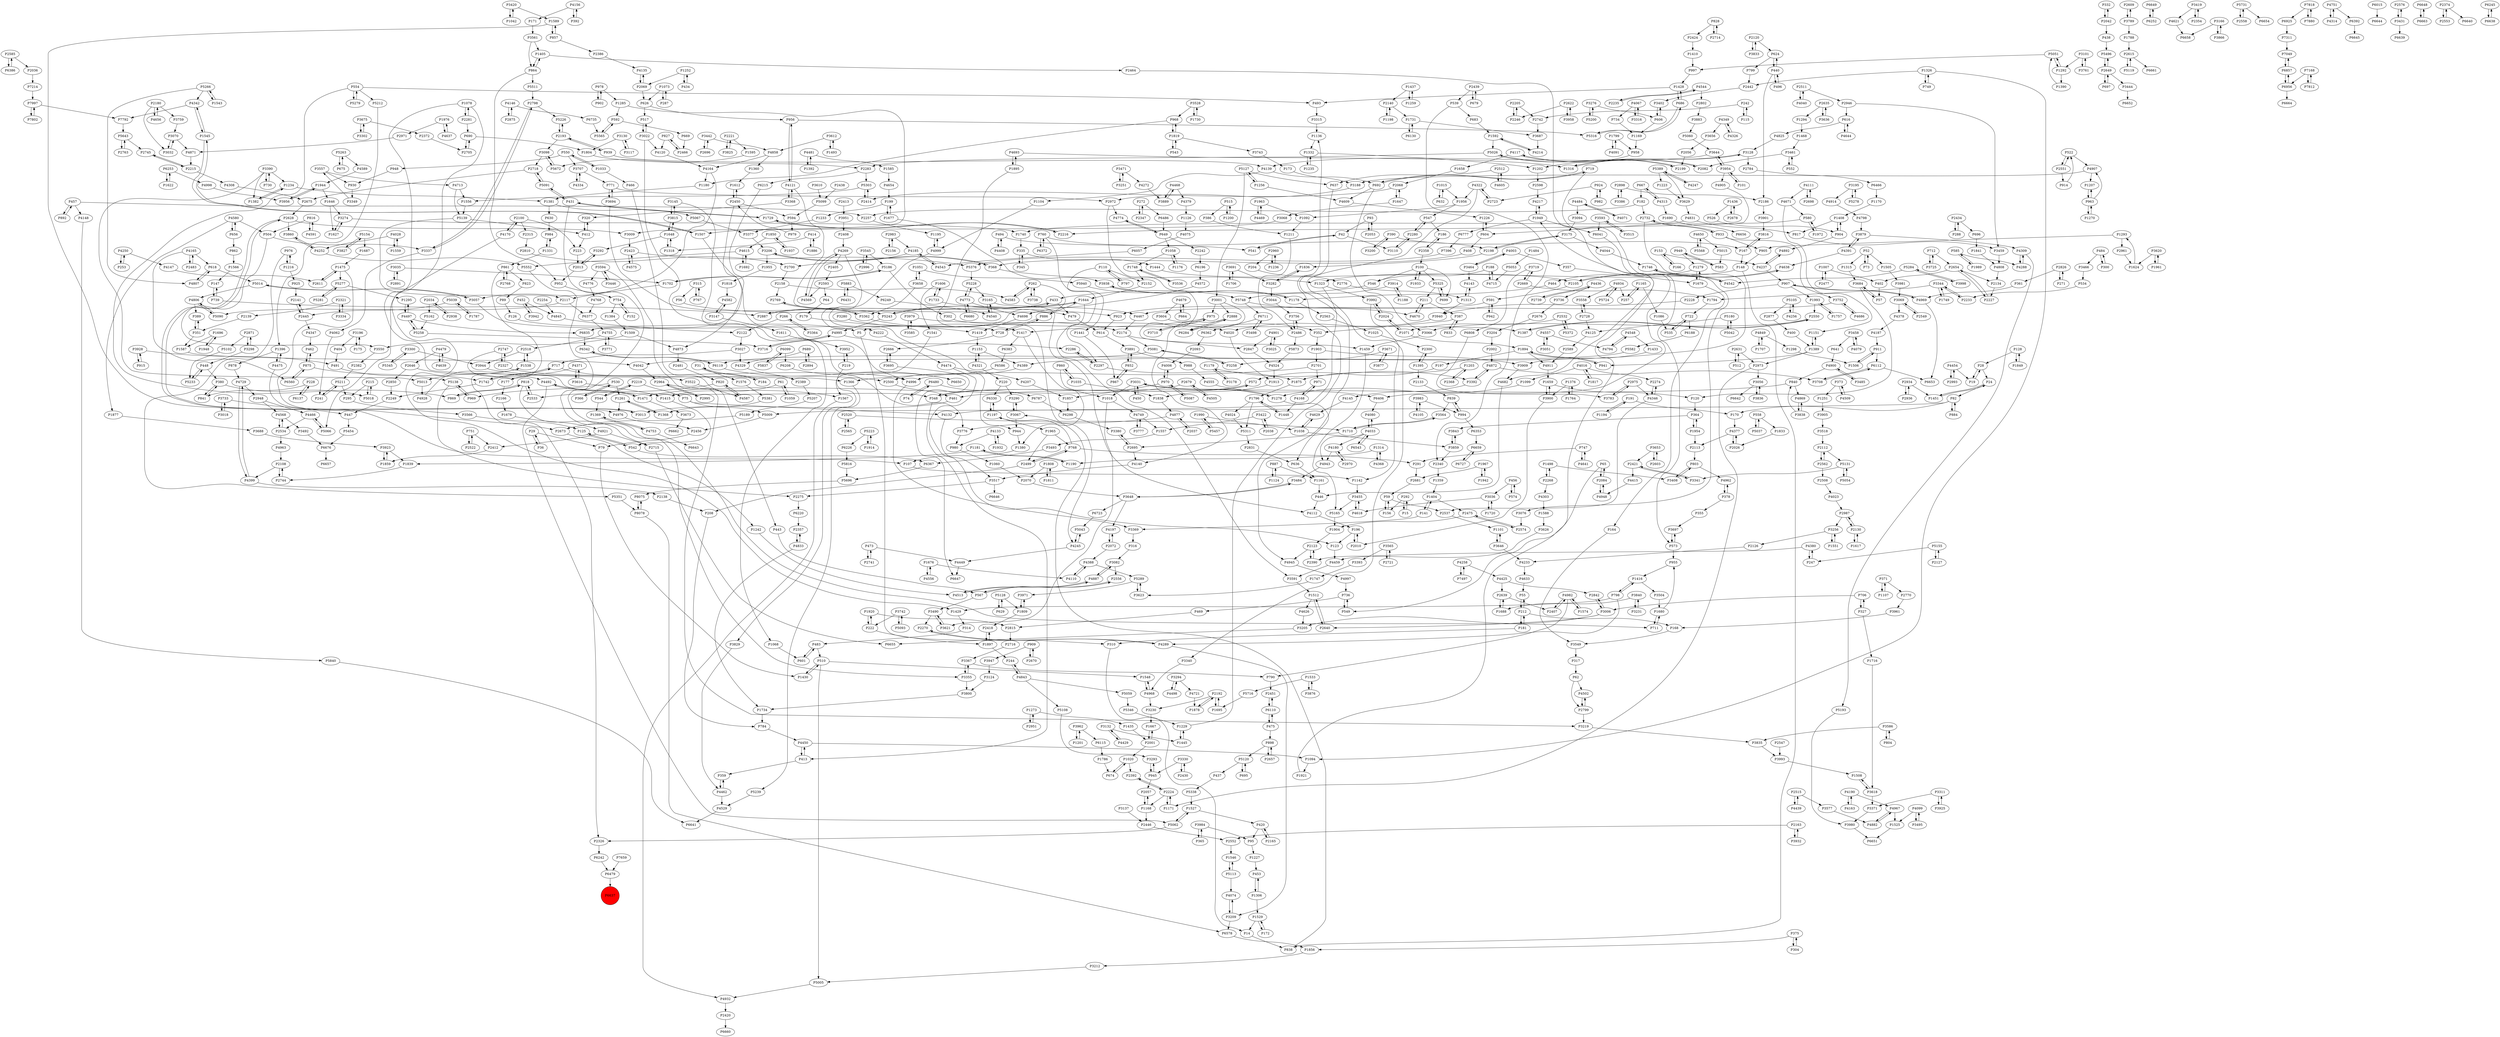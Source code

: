 digraph {
	P1428 -> P493
	P1498 -> P3408
	P2442 -> P3402
	P968 -> P1180
	P4877 -> P2037
	P2072 -> P4197
	P2358 -> P100
	P332 -> P2042
	P1687 -> P1475
	P4962 -> P378
	P3761 -> P3101
	P1007 -> P2477
	P3196 -> P404
	P4143 -> P1313
	P3992 -> P2024
	P2961 -> P1624
	P2450 -> P4873
	P2180 -> P4656
	P504 -> P3337
	P89 -> P126
	P3464 -> P4143
	P5568 -> P4650
	P3175 -> P2198
	P3695 -> P6647
	P1298 -> P1506
	P1007 -> P402
	P839 -> P994
	P4168 -> P971
	P2609 -> P3789
	P1376 -> P1764
	P4033 -> P4180
	P4197 -> P2072
	P2002 -> P4872
	P3082 -> P4887
	P1252 -> P434
	P3147 -> P1611
	P14 -> P838
	P768 -> P1197
	P4020 -> P1913
	P3577 -> P4882
	P504 -> P3550
	P1436 -> P526
	P4389 -> P4996
	P2001 -> P1667
	P2701 -> P1366
	P2728 -> P4125
	P3648 -> P4197
	P4140 -> P3517
	P4871 -> P2215
	P2871 -> P3298
	P5062 -> P1527
	P4568 -> P3492
	P1059 -> P61
	P4544 -> P2802
	P314 -> P483
	P4222 -> P4474
	P2108 -> P4399
	P3302 -> P3675
	P2057 -> P1168
	P534 -> P2233
	P1894 -> P197
	P6115 -> P1786
	P335 -> P1444
	P1993 -> P1757
	P2669 -> P1794
	P6367 -> P5696
	P1731 -> P6130
	P1809 -> P2418
	P420 -> P2165
	P2993 -> P4454
	P5087 -> P970
	P1404 -> P141
	P4715 -> P188
	P6649 -> P6252
	P4117 -> P1658
	P1278 -> P636
	P1897 -> P2418
	P898 -> P2657
	P6298 -> P3380
	P790 -> P2451
	P1877 -> P3688
	P2646 -> P2850
	P827 -> P2466
	P2423 -> P5376
	P6099 -> P6208
	P2888 -> P6284
	P3504 -> P1680
	P3925 -> P3311
	P1416 -> P3504
	P4755 -> P3771
	P1498 -> P2268
	P728 -> P2666
	P618 -> P4807
	P375 -> P1856
	P3274 -> P1627
	P4349 -> P4326
	P768 -> P2499
	P686 -> P5316
	P1710 -> P2695
	P4313 -> P1690
	P1567 -> P4932
	P1153 -> P4389
	P327 -> P1716
	P5131 -> P5054
	P4548 -> P4794
	P156 -> P59
	P979 -> P2450
	P1273 -> P1435
	P3673 -> P6662
	P4997 -> P736
	P2631 -> P2973
	P3621 -> P3490
	P6215 -> P6835
	P4637 -> P1976
	P697 -> P2649
	P4237 -> P907
	P4347 -> P462
	P3942 -> P452
	P1099 -> P1278
	P554 -> P5279
	P1622 -> P6253
	P1734 -> P784
	P3027 -> P717
	P1256 -> P4609
	P4849 -> P1707
	P1360 -> P1612
	P457 -> P4148
	P220 -> P3290
	P4798 -> P3879
	P390 -> P167
	P2934 -> P1451
	P857 -> P2386
	P994 -> P839
	P592 -> P669
	P2649 -> P697
	P100 -> P1933
	P952 -> P754
	P1058 -> P1748
	P2565 -> P2520
	P2038 -> P3422
	P2946 -> P3459
	P2268 -> P1498
	P2340 -> P1359
	P2280 -> P547
	P3442 -> P4858
	P2450 -> P594
	P4474 -> P4207
	P1259 -> P1437
	P4943 -> P3484
	P272 -> P6486
	P5239 -> P4529
	P4524 -> P1913
	P3742 -> P5093
	P949 -> P583
	P4147 -> P2611
	P949 -> P1279
	P2739 -> P4436
	P1648 -> P3292
	P2445 -> P2141
	P1316 -> P3128
	P3051 -> P4557
	P630 -> P984
	P3455 -> P5165
	P1506 -> P911
	P4569 -> P4269
	P1857 -> P6298
	P2520 -> P2565
	P3688 -> P3923
	P3419 -> P4621
	P4492 -> P1471
	P6727 -> P6659
	P3390 -> P5013
	P123 -> P4459
	P3251 -> P3471
	P1161 -> P446
	P4168 -> P1448
	P1659 -> P3900
	P1748 -> P2152
	P3938 -> P1178
	P1018 -> P3621
	P6723 -> P5043
	P573 -> P3697
	P438 -> P5496
	P541 -> P42
	P387 -> P833
	P820 -> P4587
	P3022 -> P1068
	P2551 -> P522
	P3422 -> P2038
	P4170 -> P2100
	P1181 -> P1839
	P1234 -> P1382
	P295 -> P3566
	P302 -> P1387
	P930 -> P3349
	P1696 -> P1948
	P15 -> P292
	P3984 -> P365
	P3124 -> P3800
	P3836 -> P3056
	P371 -> P2770
	P2123 -> P2390
	P469 -> P2815
	P5189 -> P2673
	P1417 -> P1380
	P5066 -> P4466
	P3393 -> P1747
	P1627 -> P3274
	P431 -> P5091
	P1382 -> P1234
	P6220 -> P2357
	P5059 -> P5346
	P3219 -> P3835
	P924 -> P982
	P5552 -> P3355
	P798 -> P1416
	P484 -> P300
	P1405 -> P864
	P522 -> P4907
	P771 -> P2972
	P1292 -> P1390
	P580 -> P1972
	P4887 -> P3082
	P2424 -> P1410
	P3566 -> P125
	P5582 -> P6119
	P288 -> P2434
	P712 -> P3725
	P390 -> P3200
	P1576 -> P5381
	P7214 -> P7997
	P585 -> P4288
	P4749 -> P3777
	P4462 -> P4529
	P1107 -> P371
	P291 -> P2681
	P4388 -> P4110
	P3001 -> P6284
	P4474 -> P123
	P1617 -> P2130
	P4755 -> P2518
	P2174 -> P2847
	P1094 -> P1921
	P1742 -> P2249
	P2113 -> P803
	P1390 -> P5051
	P3044 -> P3756
	P6578 -> P1856
	P887 -> P1161
	P6835 -> P6342
	P5105 -> P4256
	P3001 -> P2888
	P5015 -> P583
	P2611 -> P1475
	P5696 -> P8075
	P1178 -> P2563
	P1448 -> P1796
	P4185 -> P2700
	P3586 -> P3835
	P2042 -> P438
	P82 -> P170
	P624 -> P440
	P1796 -> P1448
	P924 -> P2723
	P2747 -> P348
	P958 -> P1202
	P4572 -> P4698
	P5154 -> P3827
	P2105 -> P591
	P2888 -> P4140
	P366 -> P530
	P1533 -> P5716
	P2875 -> P4146
	P153 -> P166
	P4436 -> P2739
	P5119 -> P2615
	P3710 -> P975
	P1261 -> P1368
	P4945 -> P4997
	P4016 -> P1099
	P1967 -> P1942
	P1895 -> P4693
	P909 -> P2670
	P6112 -> P3708
	P2654 -> P2227
	P6659 -> P6727
	P3035 -> P2891
	P3069 -> P2549
	P5883 -> P6249
	P695 -> P5120
	P4872 -> P3708
	P3036 -> P4618
	P335 -> P345
	P7997 -> P7792
	P1234 -> P1381
	P1073 -> P287
	P3833 -> P2120
	P4557 -> P4794
	P1667 -> P2001
	P351 -> P1587
	P3594 -> P4776
	P3471 -> P4272
	P3031 -> P450
	P79 -> P1430
	P5731 -> P2558
	P2215 -> P4308
	P5 -> P310
	P1895 -> P4245
	P1788 -> P2615
	P6188 -> P5582
	P1818 -> P4582
	P4774 -> P649
	P3771 -> P4755
	P3840 -> P3231
	P2034 -> P2938
	P2718 -> P2675
	P2130 -> P2987
	P2216 -> P1729
	P197 -> P572
	P1415 -> P542
	P3256 -> P1551
	P573 -> P955
	P3980 -> P6651
	P690 -> P1804
	P2972 -> P1459
	P1015 -> P1956
	P7818 -> P6925
	P4146 -> P2875
	P6392 -> P6645
	P1949 -> P6041
	P7997 -> P7802
	P4982 -> P2407
	P1252 -> P2069
	P2551 -> P914
	P1659 -> P120
	P4580 -> P1877
	P4391 -> P3879
	P3022 -> P517
	P1949 -> P6777
	P2973 -> P3056
	P3298 -> P448
	P4314 -> P4751
	P2439 -> P679
	P1170 -> P1408
	P1035 -> P860
	P3653 -> P2421
	P3137 -> P2446
	P364 -> P1954
	P3783 -> P2975
	P4877 -> P3776
	P3725 -> P712
	P892 -> P457
	P4099 -> P3495
	P1595 -> P5672
	P2558 -> P5731
	P1677 -> P199
	P3752 -> P4467
	P2763 -> P5643
	P1176 -> P1058
	P28 -> P19
	P402 -> P57
	P3420 -> P1589
	P5351 -> P8078
	P1545 -> P4342
	P6099 -> P5837
	P1226 -> P604
	P4321 -> P220
	P683 -> P1592
	P1408 -> P904
	P1368 -> P1261
	P1416 -> P798
	P4091 -> P1799
	P6480 -> P74
	P2552 -> P1546
	P3586 -> P804
	P1313 -> P4143
	P3485 -> P4900
	P2744 -> P2108
	P2698 -> P4111
	P526 -> P904
	P494 -> P4408
	P3591 -> P1512
	P7396 -> P5376
	P5266 -> P4807
	P3743 -> P173
	P2205 -> P2742
	P5289 -> P3971
	P3068 -> P1507
	P3838 -> P4869
	P4326 -> P4349
	P5200 -> P3276
	P4873 -> P2481
	P970 -> P4006
	P546 -> P433
	P5043 -> P4245
	P878 -> P4729
	P211 -> P387
	P4170 -> P5066
	P692 -> P719
	P6956 -> P6664
	P686 -> P1428
	P5081 -> P3258
	P1624 -> P1293
	P948 -> P930
	P591 -> P942
	P4003 -> P357
	P6711 -> P3498
	P167 -> P3816
	P1313 -> P3940
	P4794 -> P4548
	P4468 -> P3889
	P3827 -> P5154
	P1538 -> P5013
	P1169 -> P958
	P4322 -> P1956
	P3206 -> P1955
	P1369 -> P4753
	P220 -> P6330
	P5565 -> P592
	P5102 -> P5233
	P57 -> P3684
	P4513 -> P4887
	P1408 -> P817
	P5165 -> P1904
	P6925 -> P7311
	P1285 -> P3009
	P3464 -> P4003
	P2550 -> P3066
	P2716 -> P3367
	P3330 -> P945
	P4679 -> P3604
	P1592 -> P5026
	P491 -> P1742
	P24 -> P1451
	P5005 -> P4932
	P1799 -> P4091
	P5093 -> P3742
	P3561 -> P864
	P2414 -> P5303
	P4721 -> P1878
	P4023 -> P2987
	P5180 -> P4125
	P2100 -> P223
	P3368 -> P4121
	P1976 -> P4637
	P1648 -> P3815
	P3057 -> P728
	P2585 -> P6386
	P754 -> P152
	P2520 -> P1710
	P4121 -> P3368
	P4121 -> P956
	P3900 -> P1659
	P6480 -> P6787
	P4481 -> P1392
	P547 -> P186
	P1331 -> P984
	P73 -> P52
	P5091 -> P431
	P3392 -> P4145
	P3128 -> P2784
	P4006 -> P970
	P2407 -> P4982
	P2418 -> P1897
	P2321 -> P3334
	P359 -> P4462
	P215 -> P5018
	P3196 -> P175
	P272 -> P2347
	P3623 -> P5289
	P4492 -> P5062
	P3280 -> P1417
	P1179 -> P3178
	P1273 -> P2951
	P1606 -> P1733
	P3006 -> P2842
	P4075 -> P6057
	P4289 -> P2270
	P2037 -> P4877
	P182 -> P2732
	P2180 -> P3759
	P3446 -> P3594
	P1417 -> P6383
	P1035 -> P1838
	P558 -> P1833
	P1433 -> P3909
	P5454 -> P6676
	P42 -> P541
	P4099 -> P1525
	P6377 -> P4755
	P7168 -> P6956
	P2615 -> P6661
	P4346 -> P2274
	P1587 -> P4042
	P3671 -> P3877
	P1306 -> P453
	P2126 -> P4233
	P2001 -> P1020
	P4497 -> P5258
	P3565 -> P3393
	P2140 -> P1731
	P624 -> P799
	P3646 -> P1101
	P574 -> P456
	P6560 -> P875
	P2615 -> P5119
	P5837 -> P6099
	P2842 -> P3006
	P4670 -> P211
	P4439 -> P2515
	P2675 -> P2628
	P3364 -> P266
	P4773 -> P5228
	P976 -> P5351
	P2315 -> P2810
	P262 -> P3738
	P1730 -> P3528
	P4469 -> P1963
	P1396 -> P878
	P5155 -> P247
	P4074 -> P3209
	P2562 -> P2508
	P6057 -> P4543
	P2357 -> P4833
	P861 -> P823
	P4540 -> P3165
	P4969 -> P907
	P4467 -> P2174
	P2321 -> P2139
	P530 -> P969
	P433 -> P479
	P3909 -> P4682
	P2971 -> P4871
	P2728 -> P3558
	P1256 -> P5127
	P4449 -> P6647
	P6015 -> P6644
	P816 -> P4591
	P368 -> P1323
	P5303 -> P1556
	P2802 -> P3883
	P2696 -> P3442
	P6253 -> P1622
	P6680 -> P4773
	P1242 -> P4513
	P2300 -> P1395
	P1702 -> P5186
	P355 -> P3697
	P1731 -> P3687
	P4436 -> P3736
	P1819 -> P3743
	P2327 -> P2747
	P939 -> P2193
	P387 -> P352
	P3777 -> P4749
	P3341 -> P2421
	P3117 -> P3130
	P5042 -> P5180
	P4776 -> P4768
	P1747 -> P3623
	P616 -> P4644
	P3067 -> P944
	P3282 -> P1836
	P4190 -> P4967
	P2603 -> P3653
	P4105 -> P3983
	P2192 -> P3230
	P2654 -> P2134
	P2515 -> P3577
	P196 -> P2010
	P3954 -> P101
	P2973 -> P1171
	P5284 -> P4542
	P1018 -> P4749
	P2297 -> P1875
	P4825 -> P3128
	P4459 -> P3591
	P4999 -> P1195
	P4313 -> P667
	P3658 -> P3362
	P473 -> P4449
	P3716 -> P4995
	P1954 -> P364
	P554 -> P869
	P2134 -> P2227
	P3719 -> P6808
	P2533 -> P818
	P456 -> P574
	P2676 -> P3204
	P530 -> P366
	P2512 -> P4605
	P3952 -> P219
	P292 -> P15
	P988 -> P4555
	P3461 -> P552
	P1092 -> P1211
	P6777 -> P7396
	P4968 -> P3230
	P1746 -> P4542
	P3646 -> P4233
	P799 -> P2442
	P1179 -> P3392
	P751 -> P2522
	P184 -> P31
	P798 -> P4289
	P300 -> P484
	P2894 -> P689
	P128 -> P28
	P656 -> P862
	P3367 -> P790
	P1389 -> P1151
	P1086 -> P535
	P3616 -> P4371
	P4843 -> P5059
	P1692 -> P4615
	P1678 -> P4921
	P626 -> P517
	P1878 -> P2192
	P2705 -> P690
	P1894 -> P941
	P4833 -> P1734
	P1961 -> P3620
	P739 -> P147
	P42 -> P3110
	P1235 -> P1332
	P4583 -> P262
	P2666 -> P3695
	P6431 -> P5883
	P440 -> P496
	P4125 -> P2589
	P1437 -> P2140
	P1471 -> P3673
	P554 -> P493
	P706 -> P3006
	P2423 -> P4575
	P3422 -> P1557
	P4112 -> P196
	P911 -> P6112
	P719 -> P573
	P4556 -> P1676
	P1509 -> P3550
	P4120 -> P4164
	P5258 -> P4497
	P3545 -> P2996
	P1658 -> P2068
	P649 -> P4774
	P4751 -> P6392
	P1295 -> P4497
	P65 -> P549
	P3691 -> P1706
	P2163 -> P2552
	P412 -> P223
	P4773 -> P6680
	P4033 -> P4943
	P1956 -> P1092
	P862 -> P1566
	P2549 -> P3069
	P378 -> P4962
	P461 -> P3013
	P4256 -> P5105
	P3947 -> P3124
	P1509 -> P4873
	P52 -> P1505
	P5748 -> P6711
	P861 -> P2768
	P5243 -> P1644
	P3094 -> P3175
	P208 -> P784
	P2563 -> P1025
	P1956 -> P547
	P728 -> P886
	P7812 -> P7168
	P4633 -> P55
	P5207 -> P5189
	P4380 -> P247
	P4484 -> P4071
	P2628 -> P3860
	P4693 -> P1316
	P3212 -> P5005
	P4650 -> P5568
	P2224 -> P2392
	P4544 -> P2235
	P191 -> P1194
	P75 -> P5009
	P5051 -> P997
	P2649 -> P5496
	P4626 -> P3205
	P2631 -> P512
	P52 -> P73
	P3110 -> P2280
	P3684 -> P120
	P1786 -> P674
	P852 -> P867
	P3961 -> P168
	P389 -> P351
	P1261 -> P4976
	P4751 -> P4314
	P413 -> P4450
	P2975 -> P3783
	P3618 -> P3371
	P365 -> P3984
	P5511 -> P2798
	P3292 -> P2013
	P5155 -> P2127
	P1559 -> P4028
	P4342 -> P7792
	P327 -> P706
	P1875 -> P1796
	P3979 -> P3585
	P736 -> P549
	P3175 -> P4044
	P2486 -> P5873
	P31 -> P184
	P443 -> P567
	P1525 -> P6651
	P452 -> P3942
	P734 -> P1169
	P4713 -> P1556
	P3594 -> P3446
	P4568 -> P2534
	P3009 -> P2423
	P244 -> P4843
	P1757 -> P1993
	P5062 -> P2326
	P2158 -> P4583
	P2593 -> P64
	P4934 -> P3558
	P583 -> P949
	P3891 -> P988
	P2776 -> P1313
	P760 -> P2297
	P1435 -> P2001
	P2574 -> P2475
	P4269 -> P4222
	P4639 -> P4479
	P841 -> P380
	P5091 -> P2718
	P1914 -> P5223
	P5228 -> P4773
	P907 -> P4969
	P904 -> P4892
	P5243 -> P4995
	P1171 -> P2224
	P2898 -> P3386
	P2140 -> P1198
	P2622 -> P3958
	P4557 -> P3051
	P4591 -> P816
	P3274 -> P1740
	P5281 -> P5277
	P3708 -> P6112
	P1430 -> P510
	P6956 -> P6857
	P4033 -> P4080
	P2576 -> P3431
	P6648 -> P6663
	P1165 -> P1086
	P2152 -> P1644
	P2193 -> P3098
	P636 -> P1161
	P315 -> P56
	P5105 -> P2877
	P171 -> P3561
	P3082 -> P2556
	P3983 -> P994
	P2701 -> P971
	P4858 -> P4164
	P186 -> P2358
	P3707 -> P4334
	P1285 -> P592
	P2593 -> P4569
	P4132 -> P3517
	P5716 -> P1695
	P5277 -> P5281
	P5113 -> P1546
	P2072 -> P4388
	P550 -> P948
	P5724 -> P4934
	P4609 -> P1226
	P2483 -> P4165
	P2389 -> P5207
	P3334 -> P2321
	P1445 -> P1229
	P4901 -> P3025
	P2635 -> P1294
	P4380 -> P4459
	P2589 -> P4911
	P994 -> P6353
	P1197 -> P1965
	P93 -> P42
	P1236 -> P2960
	P4067 -> P3316
	P942 -> P591
	P4258 -> P4425
	P550 -> P1033
	P976 -> P1216
	P2010 -> P196
	P448 -> P5233
	P147 -> P739
	P3166 -> P3866
	P1679 -> P1279
	P2013 -> P952
	P1294 -> P1468
	P4148 -> P5840
	P3752 -> P4686
	P1546 -> P5113
	P4040 -> P2511
	P8075 -> P8078
	P3032 -> P3070
	P3367 -> P3355
	P543 -> P1819
	P1920 -> P2815
	P2714 -> P828
	P164 -> P3549
	P1729 -> P431
	P3618 -> P1508
	P4165 -> P6560
	P3018 -> P3733
	P1180 -> P1381
	P5108 -> P3293
	P4322 -> P3340
	P3694 -> P5243
	P2421 -> P3341
	P3940 -> P4020
	P1894 -> P4911
	P400 -> P1389
	P1020 -> P2392
	P1437 -> P1259
	P3984 -> P95
	P2224 -> P1171
	P717 -> P3522
	P2987 -> P2130
	P3368 -> P320
	P3914 -> P5748
	P3815 -> P1648
	P2268 -> P4303
	P1292 -> P5051
	P7818 -> P7880
	P2386 -> P4135
	P860 -> P1035
	P2500 -> P461
	P3877 -> P3671
	P626 -> P956
	P4190 -> P4163
	P817 -> P3459
	P3653 -> P2603
	P100 -> P5325
	P2372 -> P2705
	P1326 -> P749
	P4247 -> P5389
	P2640 -> P1512
	P2105 -> P4638
	P3616 -> P1415
	P4928 -> P1538
	P2024 -> P3992
	P6253 -> P4998
	P3195 -> P4914
	P3066 -> P1459
	P2193 -> P939
	P1543 -> P5266
	P1648 -> P1318
	P3128 -> P1316
	P522 -> P2551
	P1451 -> P24
	P3067 -> P3290
	P6466 -> P1170
	P7311 -> P7049
	P1126 -> P4075
	P320 -> P412
	P62 -> P4502
	P4111 -> P2698
	P2562 -> P2112
	P5026 -> P2283
	P3458 -> P4079
	P3290 -> P3067
	P2960 -> P1236
	P3490 -> P2270
	P1293 -> P905
	P2198 -> P3175
	P2192 -> P1695
	P542 -> P6367
	P1441 -> P867
	P315 -> P767
	P153 -> P4237
	P1104 -> P4999
	P978 -> P902
	P1181 -> P1190
	P3377 -> P3206
	P2405 -> P2593
	P3558 -> P2728
	P2024 -> P1071
	P1033 -> P550
	P219 -> P3829
	P2228 -> P3940
	P2270 -> P4289
	P3956 -> P1944
	P2163 -> P3932
	P2297 -> P2286
	P3962 -> P6115
	P2082 -> P4117
	P3687 -> P4214
	P1078 -> P1366
	P2970 -> P4180
	P5051 -> P1292
	P1201 -> P3962
	P4028 -> P4252
	P110 -> P2152
	P2877 -> P400
	P760 -> P6372
	P1323 -> P4132
	P945 -> P3293
	P494 -> P541
	P1592 -> P4214
	P3825 -> P2221
	P5840 -> P6641
	P3057 -> P5014
	P5120 -> P695
	P6586 -> P2500
	P898 -> P5120
	P3098 -> P5672
	P287 -> P1073
	P3859 -> P3843
	P2768 -> P861
	P3518 -> P2112
	P4587 -> P820
	P1585 -> P4654
	P222 -> P1897
	P2679 -> P1471
	P747 -> P291
	P1811 -> P1808
	P5211 -> P241
	P6676 -> P6657
	P4907 -> P3188
	P3675 -> P2372
	P2100 -> P2315
	P1507 -> P4996
	P2670 -> P909
	P2723 -> P4322
	P4497 -> P6835
	P5389 -> P3629
	P2242 -> P6196
	P2117 -> P5090
	P3866 -> P3166
	P5014 -> P3057
	P4269 -> P2405
	P2165 -> P420
	P5099 -> P594
	P614 -> P3891
	P5139 -> P2117
	P4329 -> P2389
	P749 -> P1326
	P6130 -> P1731
	P2678 -> P1436
	P375 -> P304
	P869 -> P818
	P4806 -> P5090
	P592 -> P5565
	P970 -> P1857
	P3206 -> P368
	P2831 -> P636
	P2326 -> P6242
	P1796 -> P5311
	P3565 -> P2721
	P1151 -> P1389
	P262 -> P4583
	P5090 -> P4806
	P1538 -> P2518
	P4111 -> P4671
	P2975 -> P4346
	P1541 -> P1567
	P699 -> P5325
	P2068 -> P1647
	P803 -> P3408
	P404 -> P491
	P2374 -> P2553
	P6112 -> P6653
	P222 -> P1920
	P1278 -> P3031
	P1794 -> P722
	P2368 -> P1203
	P4901 -> P2847
	P120 -> P364
	P3733 -> P447
	P3316 -> P4067
	P6711 -> P6362
	P4982 -> P790
	P2995 -> P2964
	P2695 -> P4140
	P606 -> P1169
	P3843 -> P3859
	P2960 -> P204
	P5113 -> P4074
	P2518 -> P3944
	P1944 -> P3956
	P515 -> P1200
	P6041 -> P6406
	P212 -> P55
	P1696 -> P1587
	P4843 -> P5108
	P4479 -> P4639
	P4003 -> P3464
	P904 -> P1408
	P110 -> P1441
	P115 -> P242
	P2518 -> P1538
	P56 -> P4467
	P3315 -> P1136
	P3492 -> P6676
	P6137 -> P228
	P2224 -> P1168
	P166 -> P153
	P1967 -> P2681
	P3550 -> P2382
	P2639 -> P2407
	P3928 -> P915
	P4968 -> P1548
	P4156 -> P171
	P679 -> P2439
	P3178 -> P1179
	P4729 -> P2948
	P4233 -> P4633
	P2550 -> P1387
	P1512 -> P2640
	P550 -> P3707
	P310 -> P14
	P722 -> P6188
	P204 -> P2776
	P2186 -> P3901
	P3993 -> P1508
	P1972 -> P580
	P717 -> P1742
	P4753 -> P6643
	P4146 -> P6735
	P969 -> P5138
	P4887 -> P4513
	P2508 -> P4023
	P852 -> P3891
	P211 -> P4670
	P3101 -> P3761
	P5672 -> P3098
	P5940 -> P5748
	P3209 -> P6578
	P4914 -> P4798
	P75 -> P4132
	P1190 -> P1181
	P5873 -> P4524
	P1211 -> P2486
	P4133 -> P1932
	P1921 -> P1949
	P2850 -> P2249
	P2741 -> P473
	P2553 -> P2374
	P3188 -> P2972
	P1315 -> P3684
	P6196 -> P4572
	P2219 -> P544
	P667 -> P182
	P760 -> P2198
	P6110 -> P475
	P2108 -> P2744
	P1203 -> P2368
	P1165 -> P257
	P3282 -> P3044
	P172 -> P1529
	P2249 -> P447
	P4575 -> P2423
	P3195 -> P5278
	P3859 -> P2340
	P4481 -> P1585
	P4408 -> P494
	P1646 -> P3274
	P604 -> P1226
	P357 -> P1679
	P4502 -> P2799
	P3691 -> P3282
	P3620 -> P1624
	P3838 -> P840
	P4621 -> P6658
	P618 -> P5014
	P5223 -> P1914
	P840 -> P461
	P515 -> P386
	P3954 -> P4905
	P1574 -> P4982
	P1804 -> P2283
	P266 -> P3364
	P5211 -> P295
	P1746 -> P3076
	P2534 -> P4963
	P6110 -> P2451
	P2084 -> P65
	P4729 -> P4399
	P1033 -> P466
	P52 -> P1315
	P5154 -> P1687
	P5289 -> P3623
	P2130 -> P1617
	P2522 -> P751
	P2446 -> P2552
	P2254 -> P4845
	P6330 -> P1197
	P2679 -> P4505
	P3362 -> P2769
	P3311 -> P3925
	P253 -> P4250
	P3883 -> P5060
	P2056 -> P2199
	P1749 -> P3344
	P3369 -> P316
	P2227 -> P2654
	P2439 -> P539
	P3891 -> P852
	P408 -> P368
	P3789 -> P2609
	P1937 -> P1850
	P6208 -> P6650
	P199 -> P1677
	P1251 -> P3905
	P3564 -> P1710
	P875 -> P462
	P2221 -> P1595
	P4121 -> P479
	P1551 -> P3256
	P567 -> P2556
	P3022 -> P4120
	P1965 -> P768
	P1963 -> P4469
	P5060 -> P3644
	P414 -> P1318
	P3981 -> P3069
	P1153 -> P4321
	P483 -> P601
	P4995 -> P3716
	P4117 -> P2082
	P2123 -> P4945
	P4845 -> P2122
	P126 -> P5
	P1612 -> P2450
	P2120 -> P624
	P364 -> P3843
	P2198 -> P1836
	P1020 -> P674
	P74 -> P6480
	P914 -> P522
	P547 -> P2280
	P3130 -> P1804
	P179 -> P1419
	P984 -> P1331
	P3958 -> P2622
	P3311 -> P3371
	P4214 -> P1592
	P5316 -> P686
	P1227 -> P453
	P1071 -> P1894
	P1707 -> P4849
	P820 -> P2533
	P1216 -> P925
	P4650 -> P5015
	P689 -> P2894
	P915 -> P3928
	P2026 -> P4377
	P4996 -> P3369
	P907 -> P1993
	P580 -> P1740
	P59 -> P2537
	P1729 -> P2216
	P1475 -> P2673
	P215 -> P295
	P7497 -> P4258
	P4016 -> P2274
	P5026 -> P2199
	P784 -> P4450
	P1904 -> P2123
	P496 -> P440
	P6857 -> P7049
	P1306 -> P1529
	P649 -> P2242
	P3923 -> P1839
	P975 -> P1417
	P909 -> P3947
	P816 -> P504
	P823 -> P89
	P257 -> P1165
	P3013 -> P2628
	P4644 -> P616
	P101 -> P3954
	P5278 -> P3195
	P453 -> P1306
	P1396 -> P4475
	P2274 -> P4346
	P2445 -> P4347
	P4934 -> P257
	P857 -> P1589
	P152 -> P754
	P6242 -> P6479
	P3889 -> P4468
	P2769 -> P3362
	P4139 -> P692
	P1527 -> P5062
	P860 -> P1018
	P4145 -> P4629
	P4638 -> P2105
	P82 -> P884
	P1419 -> P1153
	P1740 -> P335
	P2486 -> P3756
	P5372 -> P2532
	P1849 -> P128
	P141 -> P3369
	P2408 -> P4269
	P4454 -> P2993
	P1644 -> P886
	P4165 -> P618
	P3528 -> P1730
	P2122 -> P3027
	P649 -> P1058
	P3515 -> P3593
	P4831 -> P817
	P4969 -> P6653
	P4024 -> P5311
	P4693 -> P1895
	P1676 -> P4110
	P4963 -> P2108
	P3355 -> P3367
	P2466 -> P827
	P4371 -> P177
	P1507 -> P1545
	P6226 -> P5816
	P2639 -> P1688
	P1195 -> P4999
	P1527 -> P420
	P902 -> P978
	P1611 -> P3952
	P2412 -> P1859
	P1680 -> P955
	P2156 -> P2983
	P1932 -> P4133
	P667 -> P4313
	P3522 -> P4587
	P1025 -> P2300
	P3256 -> P2126
	P4080 -> P4033
	P7049 -> P6857
	P3719 -> P2669
	P1178 -> P3938
	P6735 -> P5565
	P5186 -> P302
	P1903 -> P2701
	P4399 -> P2138
	P3466 -> P534
	P2810 -> P2700
	P1886 -> P414
	P4905 -> P2216
	P3536 -> P1748
	P3330 -> P2430
	P1566 -> P147
	P2871 -> P5102
	P6386 -> P2585
	P440 -> P624
	P1293 -> P2961
	P5816 -> P5696
	P730 -> P3390
	P3495 -> P4099
	P1136 -> P1332
	P963 -> P4907
	P177 -> P2166
	P3612 -> P1493
	P3829 -> P4462
	P475 -> P898
	P692 -> P4609
	P5389 -> P1223
	P1078 -> P1429
	P956 -> P5316
	P4679 -> P664
	P4133 -> P980
	P6479 -> P6637
	P2233 -> P3344
	P5228 -> P3165
	P3684 -> P57
	P3200 -> P390
	P371 -> P1107
	P1436 -> P2678
	P4872 -> P3392
	P4207 -> P1857
	P241 -> P5211
	P5223 -> P6226
	P2215 -> P2745
	P348 -> P572
	P2826 -> P361
	P3076 -> P2574
	P1207 -> P963
	P6372 -> P760
	P475 -> P6110
	P3979 -> P4020
	P3604 -> P352
	P939 -> P4139
	P2695 -> P3380
	P3498 -> P6711
	P1954 -> P2113
	P3944 -> P2500
	P457 -> P892
	P4165 -> P2483
	P2646 -> P4492
	P4272 -> P3889
	P5277 -> P1295
	P3928 -> P491
	P1395 -> P2133
	P4686 -> P3752
	P1060 -> P2070
	P457 -> P2257
	P4391 -> P4638
	P2100 -> P4170
	P3344 -> P1794
	P3145 -> P3776
	P450 -> P3031
	P1742 -> P717
	P1051 -> P5940
	P348 -> P413
	P1318 -> P1648
	P1229 -> P1445
	P1168 -> P2057
	P818 -> P869
	P2669 -> P3719
	P3431 -> P2576
	P188 -> P546
	P4258 -> P7497
	P4454 -> P19
	P5193 -> P3980
	P1799 -> P958
	P4164 -> P1180
	P3971 -> P1809
	P1229 -> P1136
	P3392 -> P4872
	P3362 -> P2174
	P1993 -> P2550
	P1038 -> P4629
	P2281 -> P1078
	P5131 -> P3341
	P2983 -> P4185
	P6543 -> P4033
	P29 -> P79
	P1556 -> P5139
	P1381 -> P630
	P3204 -> P2002
	P3035 -> P1702
	P3230 -> P1667
	P5279 -> P554
	P804 -> P3586
	P4252 -> P3860
	P1279 -> P464
	P188 -> P4715
	P1787 -> P5039
	P191 -> P170
	P706 -> P327
	P4349 -> P3656
	P5138 -> P2275
	P1859 -> P3923
	P933 -> P2732
	P4900 -> P840
	P4998 -> P3956
	P2887 -> P433
	P1326 -> P1094
	P530 -> P1261
	P368 -> P3206
	P3166 -> P6658
	P373 -> P1251
	P2799 -> P4502
	P3557 -> P4713
	P554 -> P5212
	P2392 -> P2224
	P110 -> P797
	P4882 -> P4967
	P535 -> P722
	P2742 -> P3687
	P4589 -> P1944
	P5053 -> P4715
	P945 -> P2057
	P1942 -> P1967
	P4921 -> P2412
	P1695 -> P2192
	P4849 -> P1298
	P413 -> P359
	P4245 -> P5043
	P4016 -> P1817
	P4629 -> P1038
	P2280 -> P3110
	P3671 -> P3258
	P4187 -> P911
	P2715 -> P6655
	P2951 -> P1273
	P3294 -> P4721
	P199 -> P1233
	P3733 -> P3018
	P4682 -> P446
	P5338 -> P1527
	P2537 -> P1101
	P944 -> P1380
	P59 -> P156
	P4309 -> P5193
	P978 -> P1285
	P4250 -> P4147
	P1197 -> P6330
	P3675 -> P3302
	P3636 -> P2635
	P4071 -> P4484
	P4806 -> P389
	P1475 -> P2611
	P1856 -> P3212
	P2221 -> P3825
	P3459 -> P4808
	P2084 -> P4948
	P3658 -> P1051
	P3471 -> P3251
	P61 -> P1415
	P2117 -> P6377
	P3835 -> P3993
	P2948 -> P4466
	P6245 -> P6638
	P2180 -> P3032
	P1366 -> P5239
	P544 -> P2219
	P3742 -> P222
	P4907 -> P1207
	P5263 -> P4589
	P1194 -> P191
	P3419 -> P2354
	P1589 -> P4976
	P6406 -> P4080
	P1903 -> P3909
	P3694 -> P771
	P3561 -> P1405
	P4582 -> P3147
	P1216 -> P976
	P464 -> P1178
	P2138 -> P208
	P2983 -> P2156
	P510 -> P5005
	P19 -> P28
	P4948 -> P2084
	P4548 -> P1433
	P2972 -> P4774
	P2499 -> P208
	P8078 -> P6578
	P433 -> P2887
	P1384 -> P1509
	P6808 -> P3783
	P170 -> P4377
	P7802 -> P7997
	P3402 -> P606
	P3901 -> P3816
	P1808 -> P2070
	P1380 -> P107
	P1976 -> P2971
	P3276 -> P606
	P690 -> P2705
	P4808 -> P2134
	P982 -> P924
	P4466 -> P2534
	P1679 -> P164
	P1545 -> P1507
	P446 -> P4112
	P1314 -> P4368
	P1505 -> P3981
	P1955 -> P1818
	P833 -> P387
	P1323 -> P3992
	P228 -> P841
	P1270 -> P963
	P4671 -> P1151
	P373 -> P4509
	P3069 -> P4378
	P4425 -> P2842
	P2430 -> P3330
	P5263 -> P675
	P2112 -> P2562
	P1392 -> P4481
	P4505 -> P2679
	P1644 -> P3591
	P2421 -> P4415
	P4309 -> P4288
	P3380 -> P2695
	P2964 -> P1567
	P1819 -> P543
	P1588 -> P3626
	P173 -> P3188
	P1071 -> P2024
	P4342 -> P1545
	P3876 -> P1533
	P3344 -> P2233
	P414 -> P1886
	P3629 -> P4831
	P483 -> P510
	P4180 -> P2970
	P968 -> P1819
	P2732 -> P4389
	P2934 -> P2936
	P7792 -> P5643
	P479 -> P614
	P4250 -> P253
	P3355 -> P3800
	P4462 -> P359
	P3484 -> P3648
	P803 -> P4962
	P3006 -> P3205
	P3444 -> P6652
	P345 -> P335
	P2347 -> P272
	P2481 -> P820
	P3626 -> P2390
	P4450 -> P1094
	P3147 -> P4582
	P1990 -> P5457
	P1702 -> P2117
	P980 -> P1060
	P5643 -> P2763
	P3455 -> P4618
	P4807 -> P618
	P1405 -> P2464
	P3344 -> P1749
	P2654 -> P402
	P2770 -> P3961
	P3759 -> P3070
	P6638 -> P6245
	P3493 -> P6367
	P3900 -> P2010
	P818 -> P2533
	P637 -> P4945
	P4618 -> P3455
	P316 -> P3082
	P517 -> P3022
	P1389 -> P941
	P2585 -> P2036
	P1038 -> P3859
	P1716 -> P3618
	P1389 -> P2973
	P440 -> P2186
	P3656 -> P2056
	P2257 -> P1195
	P4921 -> P2715
	P4656 -> P2180
	P1508 -> P3618
	P1078 -> P2281
	P875 -> P5138
	P1529 -> P14
	P4475 -> P1396
	P55 -> P212
	P2464 -> P4682
	P3549 -> P317
	P223 -> P2013
	P818 -> P2715
	P3840 -> P1688
	P93 -> P2053
	P378 -> P355
	P3517 -> P6646
	P632 -> P1015
	P549 -> P736
	P2732 -> P933
	P456 -> P3036
	P181 -> P310
	P3031 -> P1278
	P3860 -> P4252
	P4615 -> P5552
	P7659 -> P6479
	P591 -> P923
	P2036 -> P7214
	P2451 -> P6110
	P3294 -> P4498
	P5325 -> P699
	P4346 -> P2537
	P1850 -> P4615
	P3031 -> P1018
	P3517 -> P2275
	P5127 -> P637
	P4654 -> P199
	P31 -> P1576
	P864 -> P5511
	P4033 -> P6543
	P304 -> P375
	P3594 -> P3219
	P907 -> P2228
	P4042 -> P2964
	P181 -> P212
	P167 -> P148
	P3442 -> P2696
	P828 -> P2424
	P971 -> P4168
	P466 -> P443
	P242 -> P115
	P4399 -> P4729
	P2141 -> P2445
	P2747 -> P2327
	P1676 -> P4556
	P8078 -> P8075
	P4773 -> P4698
	P2700 -> P2158
	P7168 -> P7812
	P4999 -> P944
	P5128 -> P1809
	P6252 -> P6649
	P2139 -> P351
	P905 -> P148
	P4377 -> P2113
	P3258 -> P5081
	P5376 -> P5228
	P3132 -> P1445
	P2477 -> P1007
	P473 -> P2741
	P970 -> P5087
	P1647 -> P3068
	P601 -> P483
	P5039 -> P1787
	P493 -> P3315
	P5643 -> P2745
	P754 -> P1384
	P558 -> P5037
	P4237 -> P4892
	P228 -> P6137
	P1475 -> P5277
	P2987 -> P3256
	P1200 -> P515
	P5139 -> P412
	P1410 -> P997
	P2070 -> P3648
	P242 -> P2742
	P2964 -> P2995
	P3879 -> P4309
	P3951 -> P2408
	P4371 -> P3616
	P2219 -> P75
	P3098 -> P2718
	P3776 -> P980
	P712 -> P2654
	P3006 -> P2640
	P3276 -> P5200
	P689 -> P4329
	P2681 -> P59
	P2382 -> P5211
	P3620 -> P1961
	P827 -> P4120
	P696 -> P1841
	P5748 -> P4670
	P5266 -> P1543
	P2649 -> P3444
	P3914 -> P1188
	P4892 -> P4237
	P4217 -> P1949
	P1493 -> P3612
	P5120 -> P437
	P431 -> P1729
	P5258 -> P3716
	P1897 -> P244
	P1690 -> P6656
	P2499 -> P768
	P2532 -> P5372
	P128 -> P1849
	P262 -> P5
	P1706 -> P3691
	P1188 -> P3914
	P4529 -> P6641
	P875 -> P6560
	P6362 -> P2093
	P380 -> P841
	P861 -> P2326
	P4749 -> P1557
	P2354 -> P3419
	P2456 -> P79
	P3644 -> P3954
	P100 -> P546
	P3738 -> P262
	P1808 -> P1811
	P5162 -> P5258
	P2390 -> P2123
	P6284 -> P2888
	P2511 -> P4040
	P62 -> P2799
	P3923 -> P1859
	P867 -> P852
	P955 -> P1416
	P736 -> P469
	P798 -> P1429
	P5180 -> P5042
	P4269 -> P4569
	P4475 -> P107
	P975 -> P3710
	P5311 -> P2831
	P864 -> P952
	P3130 -> P3117
	P1042 -> P3420
	P3557 -> P930
	P3056 -> P3836
	P437 -> P5338
	P1644 -> P5243
	P5039 -> P2445
	P448 -> P380
	P1404 -> P2475
	P1764 -> P1376
	P352 -> P1903
	P4641 -> P747
	P4698 -> P1419
	P2556 -> P567
	P2826 -> P271
	P3337 -> P2798
	P2799 -> P3219
	P1331 -> P861
	P4833 -> P2357
	P616 -> P4825
	P1332 -> P1235
	P5266 -> P4342
	P148 -> P838
	P4079 -> P3458
	P36 -> P29
	P3593 -> P6041
	P412 -> P320
	P1836 -> P3282
	P4995 -> P2286
	P3998 -> P5284
	P1963 -> P1092
	P3789 -> P1788
	P767 -> P315
	P2628 -> P3013
	P4967 -> P1525
	P1051 -> P3658
	P539 -> P2340
	P884 -> P82
	P2948 -> P4568
	P4497 -> P1295
	P1381 -> P5067
	P4466 -> P5066
	P1223 -> P3629
	P4498 -> P3294
	P3962 -> P1201
	P1933 -> P100
	P3800 -> P1734
	P1733 -> P923
	P2205 -> P2246
	P5067 -> P3377
	P484 -> P3466
	P3420 -> P1042
	P4831 -> P604
	P722 -> P535
	P3458 -> P641
	P4843 -> P244
	P3697 -> P573
	P3490 -> P3621
	P2069 -> P626
	P4163 -> P4190
	P3056 -> P6642
	P4164 -> P3057
	P2946 -> P616
	P4377 -> P2026
	P4858 -> P1360
	P1471 -> P4492
	P2174 -> P5081
	P2622 -> P2246
	P4388 -> P5289
	P3593 -> P3515
	P3585 -> P3979
	P1332 -> P1202
	P1326 -> P2442
	P2898 -> P2186
	P3036 -> P1720
	P5284 -> P3998
	P2192 -> P1878
	P669 -> P2466
	P271 -> P2826
	P1688 -> P2639
	P4110 -> P4388
	P2120 -> P3833
	P1817 -> P4016
	P1428 -> P686
	P2013 -> P3292
	P5037 -> P558
	P5496 -> P2649
	P840 -> P4869
	P4185 -> P4543
	P4605 -> P2512
	P1733 -> P1606
	P2413 -> P3951
	P6383 -> P6586
	P3293 -> P945
	P1965 -> P2499
	P4139 -> P1104
	P1202 -> P2598
	P2936 -> P2934
	P4303 -> P1588
	P2358 -> P186
	P452 -> P4845
	P2127 -> P5155
	P797 -> P110
	P5018 -> P215
	P3992 -> P1142
	P1589 -> P857
	P5081 -> P4042
	P3612 -> P4858
	P771 -> P3694
	P1833 -> P2026
	P392 -> P4156
	P219 -> P3952
	P2246 -> P2205
	P4135 -> P2069
	P1529 -> P172
	P1484 -> P5053
	P5325 -> P211
	P1459 -> P5165
	P462 -> P875
	P839 -> P3564
	P6486 -> P649
	P6857 -> P6956
	P1819 -> P968
	P1920 -> P222
	P4252 -> P5552
	P4869 -> P3838
	P3132 -> P4429
	P4288 -> P4309
	P3386 -> P2898
	P2438 -> P5099
	P100 -> P699
	P2532 -> P1071
	P552 -> P3461
	P512 -> P2631
	P3816 -> P167
	P997 -> P1428
	P5127 -> P3001
	P107 -> P1142
	P2283 -> P5303
	P420 -> P95
	P380 -> P5018
	P572 -> P348
	P3954 -> P3644
	P1142 -> P3455
	P6663 -> P6648
	P82 -> P5009
	P5233 -> P448
	P923 -> P614
	P4543 -> P4185
	P3001 -> P975
	P3736 -> P2676
	P3408 -> P803
	P3390 -> P730
	P1058 -> P1176
	P2450 -> P1612
	P1314 -> P1190
	P2283 -> P6215
	P3340 -> P4968
	P3298 -> P2871
	P4934 -> P5724
	P3879 -> P4391
	P838 -> P3067
	P292 -> P156
	P1512 -> P4626
	P4378 -> P4187
	P963 -> P1207
	P4429 -> P3132
	P4180 -> P4943
	P2511 -> P2946
	P196 -> P123
	P3905 -> P3518
	P6119 -> P6650
	P2199 -> P5026
	P3695 -> P2666
	P1990 -> P1038
	P4479 -> P2646
	P5346 -> P1229
	P510 -> P1548
	P2598 -> P4217
	P3337 -> P4062
	P4334 -> P3707
	P1838 -> P4877
	P386 -> P1211
	P4245 -> P4449
	P4976 -> P2456
	P3545 -> P5186
	P1548 -> P4968
	P65 -> P2084
	P2434 -> P696
	P2053 -> P93
	P4509 -> P373
	P4542 -> P1746
	P1841 -> P4808
	P4415 -> P4948
	P434 -> P1252
	P5013 -> P4928
	P3145 -> P3815
	P5127 -> P1256
	P1068 -> P601
	P5212 -> P1396
	P864 -> P1405
	P28 -> P24
	P148 -> P1323
	P1101 -> P3646
	P4911 -> P1659
	P3101 -> P1292
	P5389 -> P4247
	P4982 -> P1574
	P2042 -> P332
	P2515 -> P4439
	P5226 -> P2193
	P2718 -> P5091
	P3648 -> P3484
	P2996 -> P3545
	P2938 -> P2034
	P606 -> P3402
	P2275 -> P6220
	P4580 -> P656
	P2475 -> P2574
	P4028 -> P1559
	P629 -> P5128
	P4468 -> P4379
	P3815 -> P3145
	P911 -> P1506
	P61 -> P1059
	P3205 -> P6655
	P2534 -> P4568
	P1748 -> P3536
	P1949 -> P4217
	P1677 -> P3938
	P5381 -> P1368
	P4484 -> P3094
	P3528 -> P968
	P3390 -> P1382
	P674 -> P1020
	P3209 -> P4074
	P361 -> P4969
	P1198 -> P2140
	P2166 -> P1678
	P2034 -> P5162
	P95 -> P1227
	P4580 -> P504
	P1680 -> P711
	P2798 -> P5226
	P5303 -> P2414
	P5186 -> P1702
	P4768 -> P6377
	P1557 -> P3493
	P2635 -> P3636
	P4450 -> P413
	P5457 -> P1990
	P2158 -> P2769
	P1387 -> P2550
	P5014 -> P4806
	P3707 -> P771
	P1395 -> P2300
	P6119 -> P6342
	P3610 -> P5099
	P2547 -> P3993
	P4322 -> P2723
	P2286 -> P2297
	P3983 -> P4105
	P656 -> P4580
	P751 -> P2412
	P4156 -> P392
	P1646 -> P1627
	P510 -> P1430
	P567 -> P3490
	P1710 -> P3564
	P4379 -> P1126
	P5883 -> P6431
	P544 -> P1369
	P2847 -> P4524
	P1359 -> P1404
	P2374 -> P6640
	P2420 -> P6660
	P3756 -> P2486
	P6249 -> P4540
	P3300 -> P5345
	P747 -> P4641
	P692 -> P3066
	P4368 -> P1314
	P1533 -> P3876
	P4900 -> P3485
	P5345 -> P3300
	P3165 -> P4540
	P1015 -> P632
	P212 -> P181
	P4615 -> P1692
	P2068 -> P2414
	P1444 -> P2105
	P4062 -> P241
	P1606 -> P1541
	P175 -> P3196
	P6353 -> P6659
	P4753 -> P1369
	P3644 -> P4139
	P539 -> P683
	P1809 -> P3971
	P542 -> P125
	P431 -> P711
	P1233 -> P3377
	P768 -> P291
	P675 -> P5263
	P266 -> P2122
	P3349 -> P3557
	P4067 -> P734
	P963 -> P1270
	P317 -> P62
	P3932 -> P2163
	P2721 -> P3565
	P2657 -> P898
	P7880 -> P7818
	P2475 -> P1904
	P3461 -> P2082
	P5009 -> P2456
	P4425 -> P2639
	P1279 -> P1679
	P641 -> P4900
	P3165 -> P4112
	P4555 -> P6406
	P1948 -> P1696
	P182 -> P2257
	P2193 -> P5226
	P2784 -> P6466
	P887 -> P1124
	P739 -> P2887
	P4671 -> P580
	P2798 -> P3337
	P2112 -> P5131
	P3027 -> P4329
	P1168 -> P2446
	P2093 -> P4006
	P1647 -> P2068
	P64 -> P179
	P3070 -> P3032
	P3231 -> P3840
	P24 -> P82
	P1720 -> P3036
	P2281 -> P690
	P2815 -> P2716
	P247 -> P4380
	P1839 -> P2744
	P886 -> P728
	P6342 -> P6119
	P3390 -> P1234
	P594 -> P979
	P4321 -> P1153
	P6787 -> P6298
	P4044 -> P1746
	P1203 -> P1875
	P719 -> P692
	P5128 -> P629
	P2434 -> P288
	P4967 -> P4882
	P925 -> P2141
	P3648 -> P6723
	P1468 -> P3461
	P828 -> P2714
	P2235 -> P4544
	P3371 -> P3980
	P4713 -> P5139
	P1989 -> P585
	P2745 -> P2215
	P2512 -> P637
	P447 -> P5454
	P125 -> P542
	P29 -> P36
	P1850 -> P1937
	P3070 -> P4871
	P212 -> P168
	P5138 -> P969
	P933 -> P3752
	P5054 -> P5131
	P956 -> P4121
	P711 -> P1680
	P2133 -> P839
	P604 -> P408
	P2891 -> P3035
	P3431 -> P6639
	P1429 -> P314
	P2069 -> P4135
	P2673 -> P1242
	P1124 -> P887
	P2327 -> P4996
	P664 -> P4679
	P351 -> P389
	P585 -> P1989
	P1376 -> P3900
	P4932 -> P2420
	P5731 -> P6654
	P933 -> P905
	P168 -> P3549
	P941 -> P1894
	P1073 -> P626
	P1944 -> P1646
	P1796 -> P4024
	P2628 -> P3009
	P4289 -> P3209
	P4308 -> P2675
	P3300 -> P3944
	P1913 -> P1838
	P141 -> P1404
	P3025 -> P4901
	P6637 [shape=circle]
	P6637 [style=filled]
	P6637 [fillcolor=red]
}